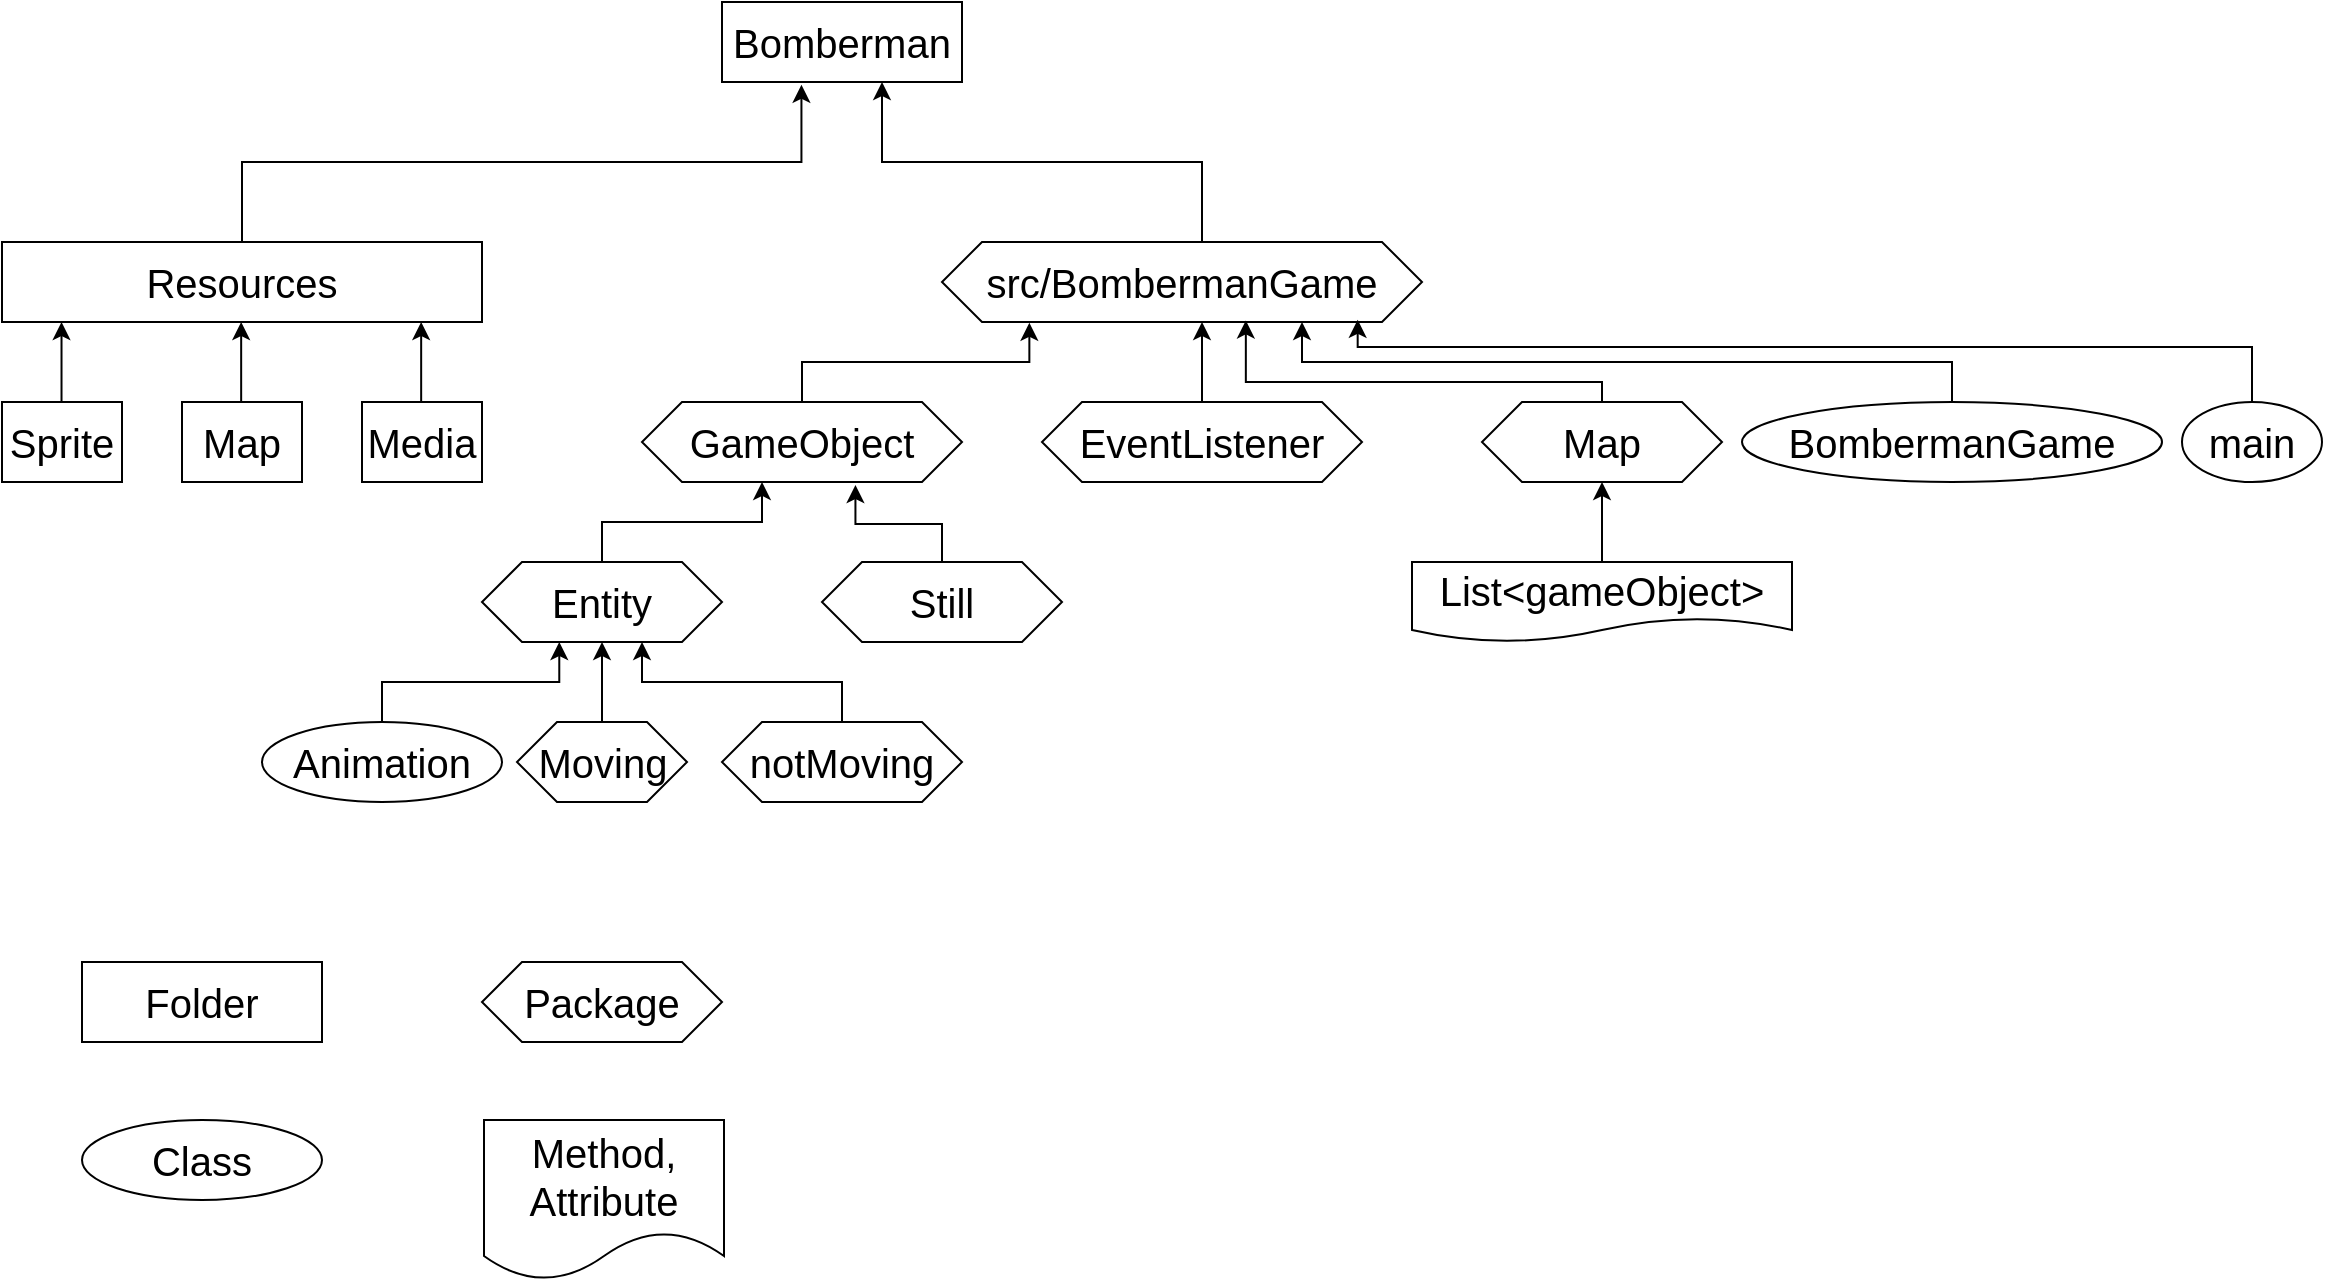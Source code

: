 <mxfile version="20.4.1" type="device"><diagram id="Zy3uOR_uiNCU_tEBDqiy" name="Page-1"><mxGraphModel dx="1038" dy="539" grid="1" gridSize="10" guides="1" tooltips="1" connect="1" arrows="1" fold="1" page="1" pageScale="1" pageWidth="850" pageHeight="1100" math="0" shadow="0"><root><mxCell id="0"/><mxCell id="1" parent="0"/><mxCell id="kTjfIKZYR1gfd0D-kKj6-1" value="&lt;font style=&quot;font-size: 20px;&quot;&gt;Bomberman&lt;/font&gt;" style="rounded=0;whiteSpace=wrap;html=1;" parent="1" vertex="1"><mxGeometry x="360" y="40" width="120" height="40" as="geometry"/></mxCell><mxCell id="kTjfIKZYR1gfd0D-kKj6-7" value="" style="edgeStyle=elbowEdgeStyle;elbow=vertical;endArrow=classic;html=1;rounded=0;fontFamily=Helvetica;fontSize=20;entryX=0.331;entryY=1.035;entryDx=0;entryDy=0;entryPerimeter=0;exitX=0.5;exitY=0;exitDx=0;exitDy=0;" parent="1" source="kTjfIKZYR1gfd0D-kKj6-8" target="kTjfIKZYR1gfd0D-kKj6-1" edge="1"><mxGeometry width="50" height="50" relative="1" as="geometry"><mxPoint x="110" y="120" as="sourcePoint"/><mxPoint x="400" y="90" as="targetPoint"/><Array as="points"><mxPoint x="130" y="120"/><mxPoint x="240" y="120"/></Array></mxGeometry></mxCell><mxCell id="kTjfIKZYR1gfd0D-kKj6-8" value="Resources" style="rounded=0;whiteSpace=wrap;html=1;fontFamily=Helvetica;fontSize=20;" parent="1" vertex="1"><mxGeometry y="160" width="240" height="40" as="geometry"/></mxCell><mxCell id="Zrec4zTWHsiaungR4wrn-2" value="" style="endArrow=classic;html=1;rounded=0;fontFamily=Helvetica;fontSize=20;" parent="1" edge="1"><mxGeometry width="50" height="50" relative="1" as="geometry"><mxPoint x="29.76" y="240" as="sourcePoint"/><mxPoint x="29.76" y="200" as="targetPoint"/></mxGeometry></mxCell><mxCell id="Zrec4zTWHsiaungR4wrn-3" value="Sprite" style="rounded=0;html=1;fontFamily=Helvetica;fontSize=20;whiteSpace=wrap;" parent="1" vertex="1"><mxGeometry y="240" width="60" height="40" as="geometry"/></mxCell><mxCell id="Zrec4zTWHsiaungR4wrn-4" value="Map" style="rounded=0;html=1;fontFamily=Helvetica;fontSize=20;whiteSpace=wrap;" parent="1" vertex="1"><mxGeometry x="90" y="240" width="60" height="40" as="geometry"/></mxCell><mxCell id="Zrec4zTWHsiaungR4wrn-5" value="" style="endArrow=classic;html=1;rounded=0;fontFamily=Helvetica;fontSize=20;" parent="1" edge="1"><mxGeometry width="50" height="50" relative="1" as="geometry"><mxPoint x="119.58" y="240" as="sourcePoint"/><mxPoint x="119.58" y="200" as="targetPoint"/></mxGeometry></mxCell><mxCell id="Zrec4zTWHsiaungR4wrn-6" value="Media" style="rounded=0;html=1;fontFamily=Helvetica;fontSize=20;whiteSpace=wrap;" parent="1" vertex="1"><mxGeometry x="180" y="240" width="60" height="40" as="geometry"/></mxCell><mxCell id="Zrec4zTWHsiaungR4wrn-7" value="" style="endArrow=classic;html=1;rounded=0;fontFamily=Helvetica;fontSize=20;" parent="1" edge="1"><mxGeometry width="50" height="50" relative="1" as="geometry"><mxPoint x="209.58" y="240" as="sourcePoint"/><mxPoint x="209.58" y="200" as="targetPoint"/></mxGeometry></mxCell><mxCell id="Zrec4zTWHsiaungR4wrn-8" value="" style="edgeStyle=elbowEdgeStyle;elbow=vertical;endArrow=classic;html=1;rounded=0;fontFamily=Helvetica;fontSize=20;" parent="1" edge="1"><mxGeometry width="50" height="50" relative="1" as="geometry"><mxPoint x="600" y="160" as="sourcePoint"/><mxPoint x="440" y="80" as="targetPoint"/><Array as="points"><mxPoint x="420" y="120"/></Array></mxGeometry></mxCell><mxCell id="Zrec4zTWHsiaungR4wrn-10" value="src/BombermanGame" style="shape=hexagon;perimeter=hexagonPerimeter2;whiteSpace=wrap;html=1;fixedSize=1;fontFamily=Helvetica;fontSize=20;container=0;" parent="1" vertex="1"><mxGeometry x="470" y="160" width="240" height="40" as="geometry"/></mxCell><mxCell id="Zrec4zTWHsiaungR4wrn-11" value="" style="edgeStyle=elbowEdgeStyle;elbow=vertical;endArrow=classic;html=1;rounded=0;fontFamily=Helvetica;fontSize=20;entryX=0.182;entryY=1.01;entryDx=0;entryDy=0;entryPerimeter=0;" parent="1" target="Zrec4zTWHsiaungR4wrn-10" edge="1"><mxGeometry width="50" height="50" relative="1" as="geometry"><mxPoint x="400" y="240" as="sourcePoint"/><mxPoint x="450" y="200" as="targetPoint"/><Array as="points"><mxPoint x="360" y="220"/></Array></mxGeometry></mxCell><mxCell id="Zrec4zTWHsiaungR4wrn-14" value="GameObject" style="shape=hexagon;perimeter=hexagonPerimeter2;whiteSpace=wrap;html=1;fixedSize=1;fontFamily=Helvetica;fontSize=20;" parent="1" vertex="1"><mxGeometry x="320" y="240" width="160" height="40" as="geometry"/></mxCell><mxCell id="Zrec4zTWHsiaungR4wrn-15" value="" style="edgeStyle=elbowEdgeStyle;elbow=vertical;endArrow=classic;html=1;rounded=0;fontFamily=Helvetica;fontSize=20;" parent="1" target="Zrec4zTWHsiaungR4wrn-14" edge="1"><mxGeometry width="50" height="50" relative="1" as="geometry"><mxPoint x="300" y="320" as="sourcePoint"/><mxPoint x="350" y="320" as="targetPoint"/><Array as="points"><mxPoint x="380" y="300"/><mxPoint x="380" y="290"/></Array></mxGeometry></mxCell><mxCell id="Zrec4zTWHsiaungR4wrn-16" value="Entity" style="shape=hexagon;perimeter=hexagonPerimeter2;whiteSpace=wrap;html=1;fixedSize=1;fontFamily=Helvetica;fontSize=20;" parent="1" vertex="1"><mxGeometry x="240" y="320" width="120" height="40" as="geometry"/></mxCell><mxCell id="Zrec4zTWHsiaungR4wrn-18" value="Animation" style="ellipse;whiteSpace=wrap;html=1;fontFamily=Helvetica;fontSize=20;" parent="1" vertex="1"><mxGeometry x="130" y="400" width="120" height="40" as="geometry"/></mxCell><mxCell id="Zrec4zTWHsiaungR4wrn-19" value="" style="endArrow=classic;html=1;rounded=0;fontFamily=Helvetica;fontSize=20;" parent="1" edge="1"><mxGeometry width="50" height="50" relative="1" as="geometry"><mxPoint x="300" y="400" as="sourcePoint"/><mxPoint x="300" y="360" as="targetPoint"/></mxGeometry></mxCell><mxCell id="Zrec4zTWHsiaungR4wrn-20" value="Moving" style="shape=hexagon;perimeter=hexagonPerimeter2;whiteSpace=wrap;html=1;fixedSize=1;fontFamily=Helvetica;fontSize=20;" parent="1" vertex="1"><mxGeometry x="257.5" y="400" width="85" height="40" as="geometry"/></mxCell><mxCell id="Zrec4zTWHsiaungR4wrn-21" value="notMoving" style="shape=hexagon;perimeter=hexagonPerimeter2;whiteSpace=wrap;html=1;fixedSize=1;fontFamily=Helvetica;fontSize=20;" parent="1" vertex="1"><mxGeometry x="360" y="400" width="120" height="40" as="geometry"/></mxCell><mxCell id="Zrec4zTWHsiaungR4wrn-22" value="" style="edgeStyle=elbowEdgeStyle;elbow=vertical;endArrow=classic;html=1;rounded=0;fontFamily=Helvetica;fontSize=20;entryX=0.322;entryY=1;entryDx=0;entryDy=0;entryPerimeter=0;exitX=0.5;exitY=0;exitDx=0;exitDy=0;" parent="1" source="Zrec4zTWHsiaungR4wrn-18" target="Zrec4zTWHsiaungR4wrn-16" edge="1"><mxGeometry width="50" height="50" relative="1" as="geometry"><mxPoint x="190" y="390" as="sourcePoint"/><mxPoint x="240" y="360" as="targetPoint"/></mxGeometry></mxCell><mxCell id="Zrec4zTWHsiaungR4wrn-23" value="" style="edgeStyle=elbowEdgeStyle;elbow=vertical;endArrow=classic;html=1;rounded=0;fontFamily=Helvetica;fontSize=20;exitX=0.5;exitY=0;exitDx=0;exitDy=0;" parent="1" source="Zrec4zTWHsiaungR4wrn-21" edge="1"><mxGeometry width="50" height="50" relative="1" as="geometry"><mxPoint x="420" y="380" as="sourcePoint"/><mxPoint x="320" y="360" as="targetPoint"/><Array as="points"><mxPoint x="370" y="380"/></Array></mxGeometry></mxCell><mxCell id="Zrec4zTWHsiaungR4wrn-25" value="" style="edgeStyle=elbowEdgeStyle;elbow=vertical;endArrow=classic;html=1;rounded=0;fontFamily=Helvetica;fontSize=20;entryX=0.667;entryY=1.038;entryDx=0;entryDy=0;entryPerimeter=0;exitX=0.5;exitY=0;exitDx=0;exitDy=0;" parent="1" source="Zrec4zTWHsiaungR4wrn-26" target="Zrec4zTWHsiaungR4wrn-14" edge="1"><mxGeometry width="50" height="50" relative="1" as="geometry"><mxPoint x="520" y="320" as="sourcePoint"/><mxPoint x="250" y="360" as="targetPoint"/></mxGeometry></mxCell><mxCell id="Zrec4zTWHsiaungR4wrn-26" value="Still" style="shape=hexagon;perimeter=hexagonPerimeter2;whiteSpace=wrap;html=1;fixedSize=1;fontFamily=Helvetica;fontSize=20;" parent="1" vertex="1"><mxGeometry x="410" y="320" width="120" height="40" as="geometry"/></mxCell><mxCell id="Zrec4zTWHsiaungR4wrn-27" value="" style="endArrow=classic;html=1;rounded=0;fontFamily=Helvetica;fontSize=20;" parent="1" target="Zrec4zTWHsiaungR4wrn-28" edge="1"><mxGeometry width="50" height="50" relative="1" as="geometry"><mxPoint x="600" y="240" as="sourcePoint"/><mxPoint x="600" y="200" as="targetPoint"/></mxGeometry></mxCell><mxCell id="Zrec4zTWHsiaungR4wrn-30" value="" style="edgeStyle=orthogonalEdgeStyle;rounded=0;orthogonalLoop=1;jettySize=auto;html=1;fontFamily=Helvetica;fontSize=20;" parent="1" source="Zrec4zTWHsiaungR4wrn-28" target="Zrec4zTWHsiaungR4wrn-10" edge="1"><mxGeometry relative="1" as="geometry"><Array as="points"><mxPoint x="600" y="210"/><mxPoint x="600" y="210"/></Array></mxGeometry></mxCell><mxCell id="Zrec4zTWHsiaungR4wrn-28" value="EventListener" style="shape=hexagon;perimeter=hexagonPerimeter2;whiteSpace=wrap;html=1;fixedSize=1;fontFamily=Helvetica;fontSize=20;size=20;" parent="1" vertex="1"><mxGeometry x="520" y="240" width="160" height="40" as="geometry"/></mxCell><mxCell id="Zrec4zTWHsiaungR4wrn-31" value="" style="edgeStyle=elbowEdgeStyle;elbow=vertical;endArrow=classic;html=1;rounded=0;fontFamily=Helvetica;fontSize=20;entryX=0.633;entryY=0.981;entryDx=0;entryDy=0;entryPerimeter=0;" parent="1" target="Zrec4zTWHsiaungR4wrn-10" edge="1"><mxGeometry width="50" height="50" relative="1" as="geometry"><mxPoint x="800" y="240" as="sourcePoint"/><mxPoint x="640" y="200" as="targetPoint"/><Array as="points"><mxPoint x="660" y="230"/><mxPoint x="620" y="220"/><mxPoint x="690" y="230"/><mxPoint x="720" y="220"/></Array></mxGeometry></mxCell><mxCell id="Zrec4zTWHsiaungR4wrn-32" value="Map" style="shape=hexagon;perimeter=hexagonPerimeter2;whiteSpace=wrap;html=1;fixedSize=1;fontFamily=Helvetica;fontSize=20;" parent="1" vertex="1"><mxGeometry x="740" y="240" width="120" height="40" as="geometry"/></mxCell><mxCell id="Zrec4zTWHsiaungR4wrn-35" value="" style="edgeStyle=orthogonalEdgeStyle;rounded=0;orthogonalLoop=1;jettySize=auto;html=1;fontFamily=Helvetica;fontSize=20;" parent="1" source="Zrec4zTWHsiaungR4wrn-34" target="Zrec4zTWHsiaungR4wrn-32" edge="1"><mxGeometry relative="1" as="geometry"/></mxCell><mxCell id="Zrec4zTWHsiaungR4wrn-34" value="List&amp;lt;gameObject&amp;gt;" style="shape=document;whiteSpace=wrap;html=1;boundedLbl=1;fontFamily=Helvetica;fontSize=20;" parent="1" vertex="1"><mxGeometry x="705" y="320" width="190" height="40" as="geometry"/></mxCell><mxCell id="Zrec4zTWHsiaungR4wrn-37" value="" style="edgeStyle=elbowEdgeStyle;elbow=vertical;endArrow=classic;html=1;rounded=0;fontFamily=Helvetica;fontSize=20;entryX=0.75;entryY=1;entryDx=0;entryDy=0;exitX=0.5;exitY=0;exitDx=0;exitDy=0;" parent="1" source="Zrec4zTWHsiaungR4wrn-38" target="Zrec4zTWHsiaungR4wrn-10" edge="1"><mxGeometry width="50" height="50" relative="1" as="geometry"><mxPoint x="920" y="240" as="sourcePoint"/><mxPoint x="750" y="220" as="targetPoint"/><Array as="points"><mxPoint x="670" y="220"/></Array></mxGeometry></mxCell><mxCell id="Zrec4zTWHsiaungR4wrn-38" value="BombermanGame" style="ellipse;whiteSpace=wrap;html=1;fontFamily=Helvetica;fontSize=20;" parent="1" vertex="1"><mxGeometry x="870" y="240" width="210" height="40" as="geometry"/></mxCell><mxCell id="Zrec4zTWHsiaungR4wrn-39" value="" style="edgeStyle=elbowEdgeStyle;elbow=vertical;endArrow=classic;html=1;rounded=0;fontFamily=Helvetica;fontSize=20;exitX=0.5;exitY=0;exitDx=0;exitDy=0;entryX=0.866;entryY=0.972;entryDx=0;entryDy=0;entryPerimeter=0;" parent="1" source="Zrec4zTWHsiaungR4wrn-40" target="Zrec4zTWHsiaungR4wrn-10" edge="1"><mxGeometry width="50" height="50" relative="1" as="geometry"><mxPoint x="1120" y="230" as="sourcePoint"/><mxPoint x="640" y="200" as="targetPoint"/><Array as="points"><mxPoint x="830" y="212.5"/></Array></mxGeometry></mxCell><mxCell id="Zrec4zTWHsiaungR4wrn-40" value="main&lt;br&gt;" style="ellipse;whiteSpace=wrap;html=1;fontFamily=Helvetica;fontSize=20;" parent="1" vertex="1"><mxGeometry x="1090" y="240" width="70" height="40" as="geometry"/></mxCell><mxCell id="tNaNg2m6mXg4Irnq4dcV-2" value="Folder&lt;br&gt;" style="rounded=0;whiteSpace=wrap;html=1;fontSize=20;" vertex="1" parent="1"><mxGeometry x="40" y="520" width="120" height="40" as="geometry"/></mxCell><mxCell id="tNaNg2m6mXg4Irnq4dcV-3" value="Package" style="shape=hexagon;perimeter=hexagonPerimeter2;whiteSpace=wrap;html=1;fixedSize=1;fontSize=20;" vertex="1" parent="1"><mxGeometry x="240" y="520" width="120" height="40" as="geometry"/></mxCell><mxCell id="tNaNg2m6mXg4Irnq4dcV-4" value="Class" style="ellipse;whiteSpace=wrap;html=1;fontSize=20;" vertex="1" parent="1"><mxGeometry x="40" y="599" width="120" height="40" as="geometry"/></mxCell><mxCell id="tNaNg2m6mXg4Irnq4dcV-5" value="Method,&lt;br&gt;Attribute" style="shape=document;whiteSpace=wrap;html=1;boundedLbl=1;fontSize=20;" vertex="1" parent="1"><mxGeometry x="241" y="599" width="120" height="80" as="geometry"/></mxCell></root></mxGraphModel></diagram></mxfile>